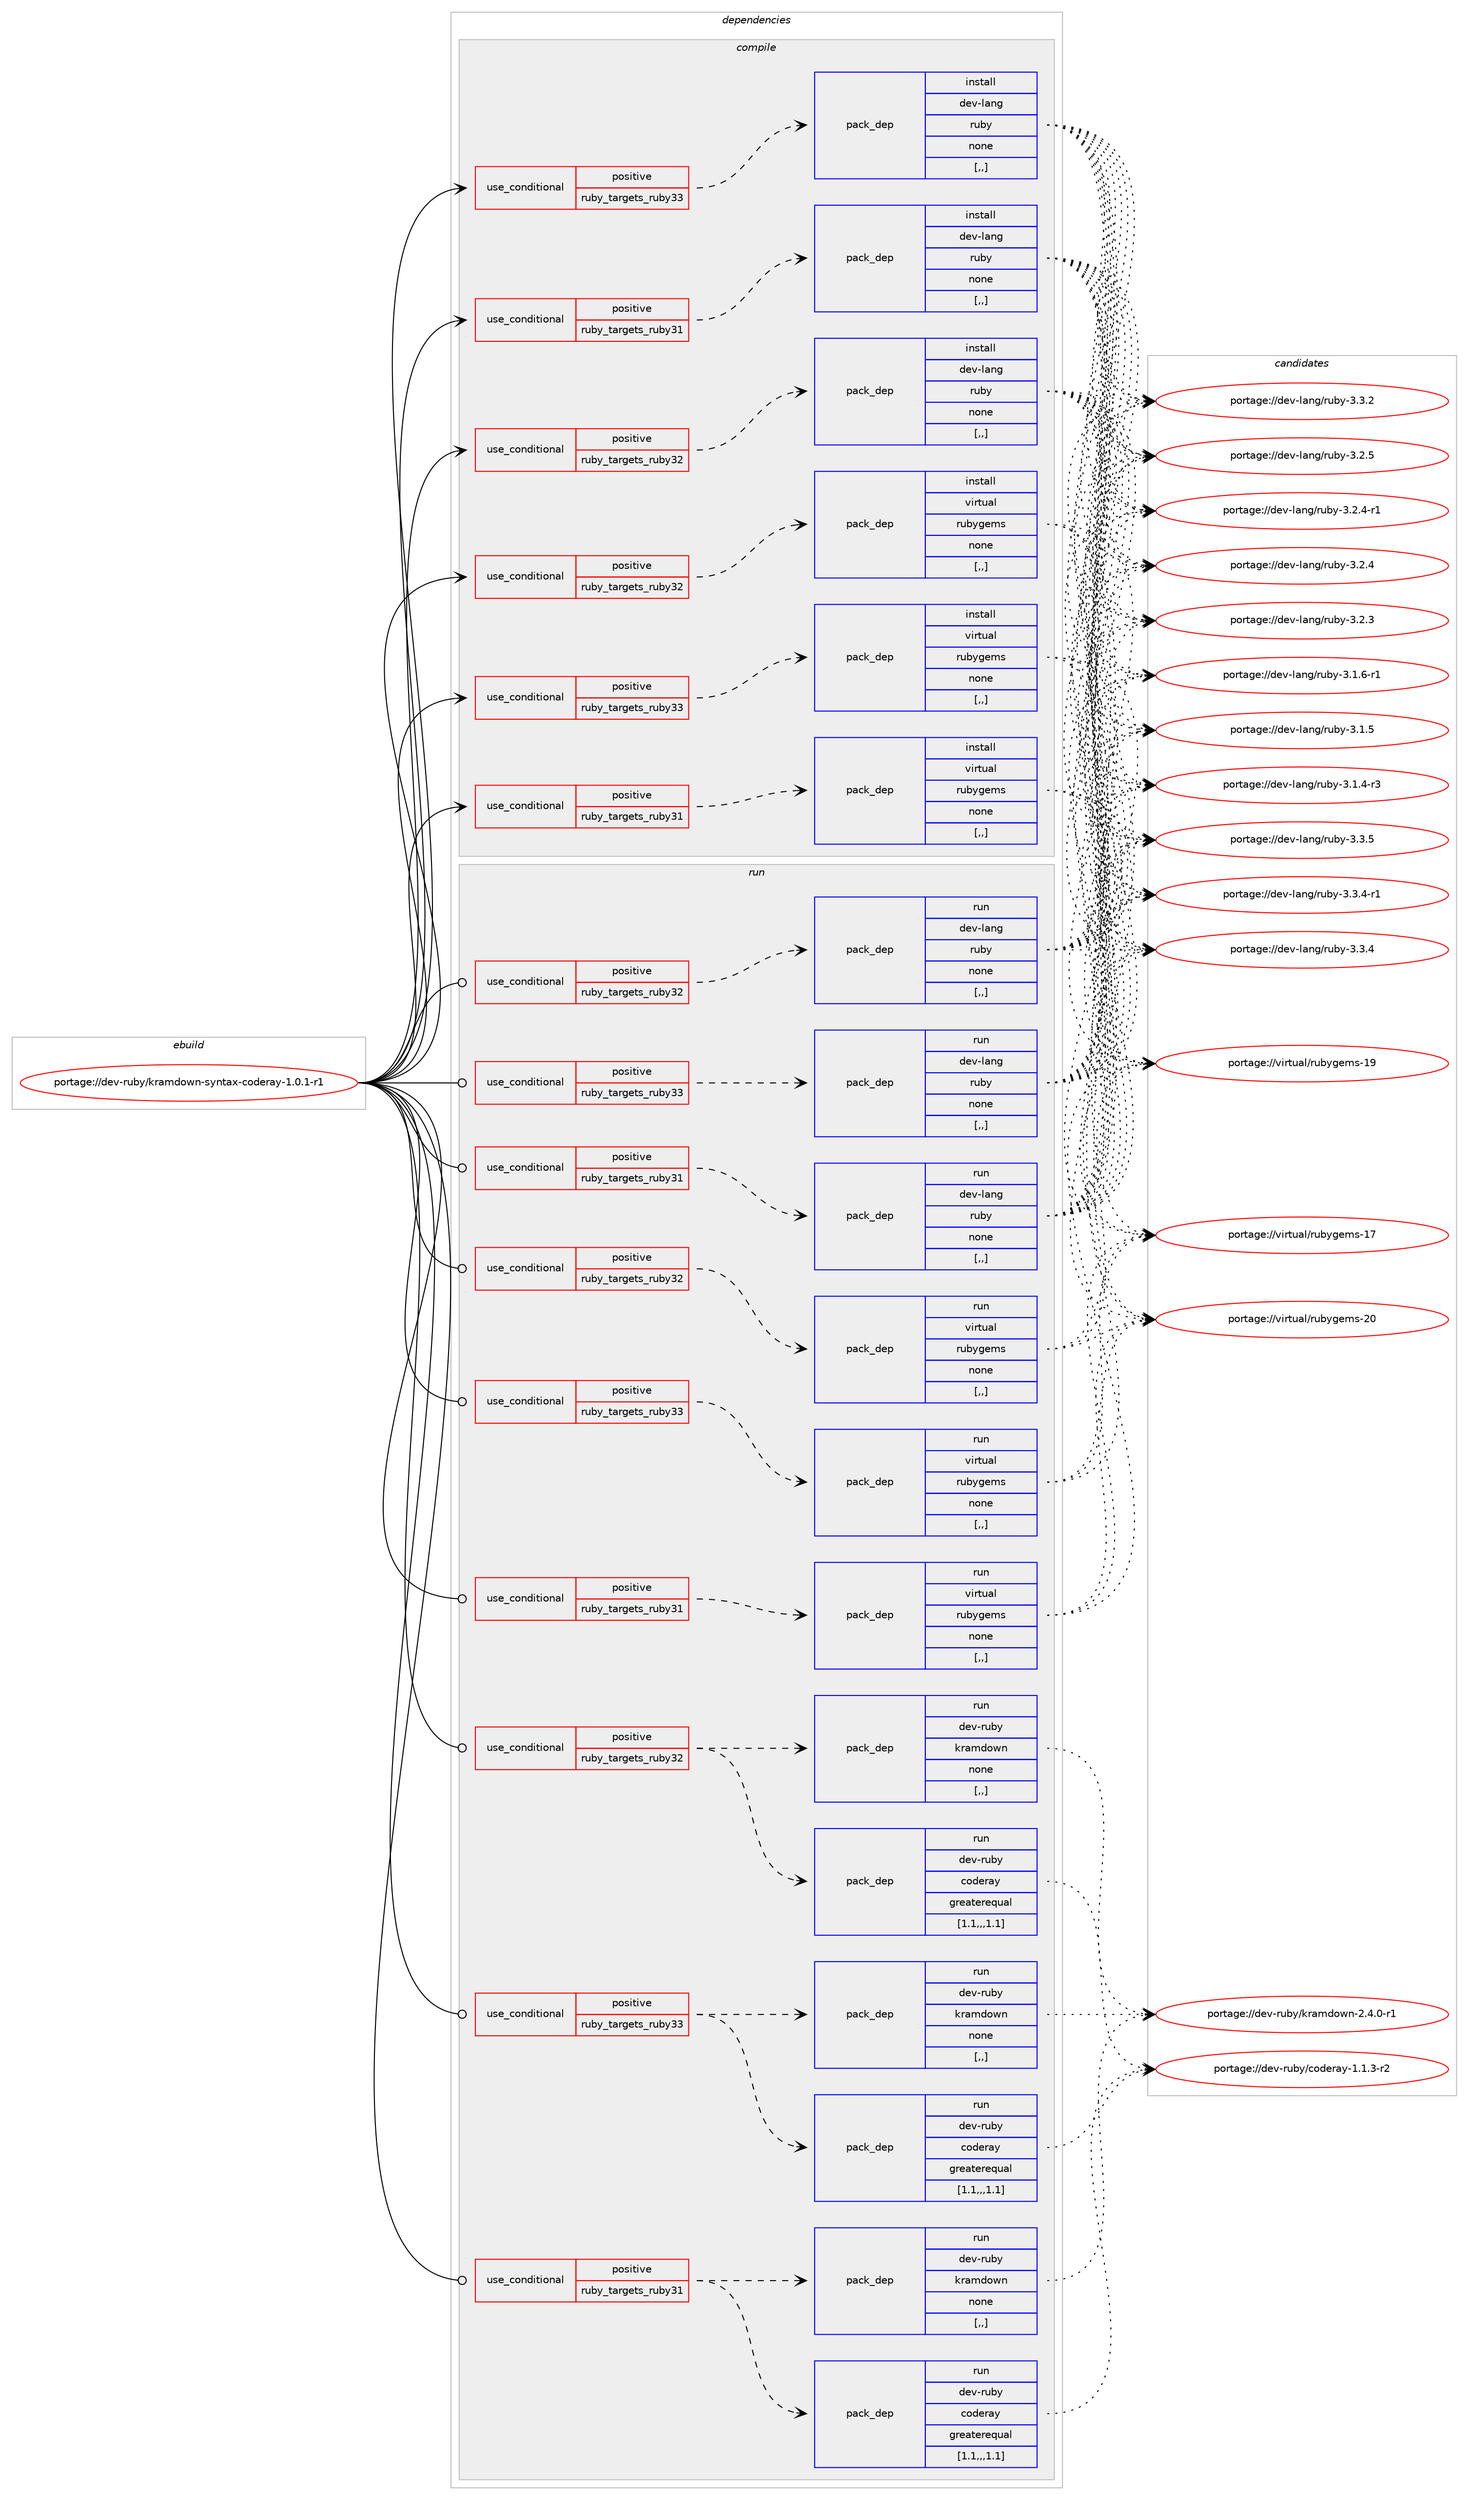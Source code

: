 digraph prolog {

# *************
# Graph options
# *************

newrank=true;
concentrate=true;
compound=true;
graph [rankdir=LR,fontname=Helvetica,fontsize=10,ranksep=1.5];#, ranksep=2.5, nodesep=0.2];
edge  [arrowhead=vee];
node  [fontname=Helvetica,fontsize=10];

# **********
# The ebuild
# **********

subgraph cluster_leftcol {
color=gray;
label=<<i>ebuild</i>>;
id [label="portage://dev-ruby/kramdown-syntax-coderay-1.0.1-r1", color=red, width=4, href="../dev-ruby/kramdown-syntax-coderay-1.0.1-r1.svg"];
}

# ****************
# The dependencies
# ****************

subgraph cluster_midcol {
color=gray;
label=<<i>dependencies</i>>;
subgraph cluster_compile {
fillcolor="#eeeeee";
style=filled;
label=<<i>compile</i>>;
subgraph cond180707 {
dependency684092 [label=<<TABLE BORDER="0" CELLBORDER="1" CELLSPACING="0" CELLPADDING="4"><TR><TD ROWSPAN="3" CELLPADDING="10">use_conditional</TD></TR><TR><TD>positive</TD></TR><TR><TD>ruby_targets_ruby31</TD></TR></TABLE>>, shape=none, color=red];
subgraph pack498456 {
dependency684093 [label=<<TABLE BORDER="0" CELLBORDER="1" CELLSPACING="0" CELLPADDING="4" WIDTH="220"><TR><TD ROWSPAN="6" CELLPADDING="30">pack_dep</TD></TR><TR><TD WIDTH="110">install</TD></TR><TR><TD>dev-lang</TD></TR><TR><TD>ruby</TD></TR><TR><TD>none</TD></TR><TR><TD>[,,]</TD></TR></TABLE>>, shape=none, color=blue];
}
dependency684092:e -> dependency684093:w [weight=20,style="dashed",arrowhead="vee"];
}
id:e -> dependency684092:w [weight=20,style="solid",arrowhead="vee"];
subgraph cond180708 {
dependency684094 [label=<<TABLE BORDER="0" CELLBORDER="1" CELLSPACING="0" CELLPADDING="4"><TR><TD ROWSPAN="3" CELLPADDING="10">use_conditional</TD></TR><TR><TD>positive</TD></TR><TR><TD>ruby_targets_ruby31</TD></TR></TABLE>>, shape=none, color=red];
subgraph pack498457 {
dependency684095 [label=<<TABLE BORDER="0" CELLBORDER="1" CELLSPACING="0" CELLPADDING="4" WIDTH="220"><TR><TD ROWSPAN="6" CELLPADDING="30">pack_dep</TD></TR><TR><TD WIDTH="110">install</TD></TR><TR><TD>virtual</TD></TR><TR><TD>rubygems</TD></TR><TR><TD>none</TD></TR><TR><TD>[,,]</TD></TR></TABLE>>, shape=none, color=blue];
}
dependency684094:e -> dependency684095:w [weight=20,style="dashed",arrowhead="vee"];
}
id:e -> dependency684094:w [weight=20,style="solid",arrowhead="vee"];
subgraph cond180709 {
dependency684096 [label=<<TABLE BORDER="0" CELLBORDER="1" CELLSPACING="0" CELLPADDING="4"><TR><TD ROWSPAN="3" CELLPADDING="10">use_conditional</TD></TR><TR><TD>positive</TD></TR><TR><TD>ruby_targets_ruby32</TD></TR></TABLE>>, shape=none, color=red];
subgraph pack498458 {
dependency684097 [label=<<TABLE BORDER="0" CELLBORDER="1" CELLSPACING="0" CELLPADDING="4" WIDTH="220"><TR><TD ROWSPAN="6" CELLPADDING="30">pack_dep</TD></TR><TR><TD WIDTH="110">install</TD></TR><TR><TD>dev-lang</TD></TR><TR><TD>ruby</TD></TR><TR><TD>none</TD></TR><TR><TD>[,,]</TD></TR></TABLE>>, shape=none, color=blue];
}
dependency684096:e -> dependency684097:w [weight=20,style="dashed",arrowhead="vee"];
}
id:e -> dependency684096:w [weight=20,style="solid",arrowhead="vee"];
subgraph cond180710 {
dependency684098 [label=<<TABLE BORDER="0" CELLBORDER="1" CELLSPACING="0" CELLPADDING="4"><TR><TD ROWSPAN="3" CELLPADDING="10">use_conditional</TD></TR><TR><TD>positive</TD></TR><TR><TD>ruby_targets_ruby32</TD></TR></TABLE>>, shape=none, color=red];
subgraph pack498459 {
dependency684099 [label=<<TABLE BORDER="0" CELLBORDER="1" CELLSPACING="0" CELLPADDING="4" WIDTH="220"><TR><TD ROWSPAN="6" CELLPADDING="30">pack_dep</TD></TR><TR><TD WIDTH="110">install</TD></TR><TR><TD>virtual</TD></TR><TR><TD>rubygems</TD></TR><TR><TD>none</TD></TR><TR><TD>[,,]</TD></TR></TABLE>>, shape=none, color=blue];
}
dependency684098:e -> dependency684099:w [weight=20,style="dashed",arrowhead="vee"];
}
id:e -> dependency684098:w [weight=20,style="solid",arrowhead="vee"];
subgraph cond180711 {
dependency684100 [label=<<TABLE BORDER="0" CELLBORDER="1" CELLSPACING="0" CELLPADDING="4"><TR><TD ROWSPAN="3" CELLPADDING="10">use_conditional</TD></TR><TR><TD>positive</TD></TR><TR><TD>ruby_targets_ruby33</TD></TR></TABLE>>, shape=none, color=red];
subgraph pack498460 {
dependency684101 [label=<<TABLE BORDER="0" CELLBORDER="1" CELLSPACING="0" CELLPADDING="4" WIDTH="220"><TR><TD ROWSPAN="6" CELLPADDING="30">pack_dep</TD></TR><TR><TD WIDTH="110">install</TD></TR><TR><TD>dev-lang</TD></TR><TR><TD>ruby</TD></TR><TR><TD>none</TD></TR><TR><TD>[,,]</TD></TR></TABLE>>, shape=none, color=blue];
}
dependency684100:e -> dependency684101:w [weight=20,style="dashed",arrowhead="vee"];
}
id:e -> dependency684100:w [weight=20,style="solid",arrowhead="vee"];
subgraph cond180712 {
dependency684102 [label=<<TABLE BORDER="0" CELLBORDER="1" CELLSPACING="0" CELLPADDING="4"><TR><TD ROWSPAN="3" CELLPADDING="10">use_conditional</TD></TR><TR><TD>positive</TD></TR><TR><TD>ruby_targets_ruby33</TD></TR></TABLE>>, shape=none, color=red];
subgraph pack498461 {
dependency684103 [label=<<TABLE BORDER="0" CELLBORDER="1" CELLSPACING="0" CELLPADDING="4" WIDTH="220"><TR><TD ROWSPAN="6" CELLPADDING="30">pack_dep</TD></TR><TR><TD WIDTH="110">install</TD></TR><TR><TD>virtual</TD></TR><TR><TD>rubygems</TD></TR><TR><TD>none</TD></TR><TR><TD>[,,]</TD></TR></TABLE>>, shape=none, color=blue];
}
dependency684102:e -> dependency684103:w [weight=20,style="dashed",arrowhead="vee"];
}
id:e -> dependency684102:w [weight=20,style="solid",arrowhead="vee"];
}
subgraph cluster_compileandrun {
fillcolor="#eeeeee";
style=filled;
label=<<i>compile and run</i>>;
}
subgraph cluster_run {
fillcolor="#eeeeee";
style=filled;
label=<<i>run</i>>;
subgraph cond180713 {
dependency684104 [label=<<TABLE BORDER="0" CELLBORDER="1" CELLSPACING="0" CELLPADDING="4"><TR><TD ROWSPAN="3" CELLPADDING="10">use_conditional</TD></TR><TR><TD>positive</TD></TR><TR><TD>ruby_targets_ruby31</TD></TR></TABLE>>, shape=none, color=red];
subgraph pack498462 {
dependency684105 [label=<<TABLE BORDER="0" CELLBORDER="1" CELLSPACING="0" CELLPADDING="4" WIDTH="220"><TR><TD ROWSPAN="6" CELLPADDING="30">pack_dep</TD></TR><TR><TD WIDTH="110">run</TD></TR><TR><TD>dev-lang</TD></TR><TR><TD>ruby</TD></TR><TR><TD>none</TD></TR><TR><TD>[,,]</TD></TR></TABLE>>, shape=none, color=blue];
}
dependency684104:e -> dependency684105:w [weight=20,style="dashed",arrowhead="vee"];
}
id:e -> dependency684104:w [weight=20,style="solid",arrowhead="odot"];
subgraph cond180714 {
dependency684106 [label=<<TABLE BORDER="0" CELLBORDER="1" CELLSPACING="0" CELLPADDING="4"><TR><TD ROWSPAN="3" CELLPADDING="10">use_conditional</TD></TR><TR><TD>positive</TD></TR><TR><TD>ruby_targets_ruby31</TD></TR></TABLE>>, shape=none, color=red];
subgraph pack498463 {
dependency684107 [label=<<TABLE BORDER="0" CELLBORDER="1" CELLSPACING="0" CELLPADDING="4" WIDTH="220"><TR><TD ROWSPAN="6" CELLPADDING="30">pack_dep</TD></TR><TR><TD WIDTH="110">run</TD></TR><TR><TD>dev-ruby</TD></TR><TR><TD>coderay</TD></TR><TR><TD>greaterequal</TD></TR><TR><TD>[1.1,,,1.1]</TD></TR></TABLE>>, shape=none, color=blue];
}
dependency684106:e -> dependency684107:w [weight=20,style="dashed",arrowhead="vee"];
subgraph pack498464 {
dependency684108 [label=<<TABLE BORDER="0" CELLBORDER="1" CELLSPACING="0" CELLPADDING="4" WIDTH="220"><TR><TD ROWSPAN="6" CELLPADDING="30">pack_dep</TD></TR><TR><TD WIDTH="110">run</TD></TR><TR><TD>dev-ruby</TD></TR><TR><TD>kramdown</TD></TR><TR><TD>none</TD></TR><TR><TD>[,,]</TD></TR></TABLE>>, shape=none, color=blue];
}
dependency684106:e -> dependency684108:w [weight=20,style="dashed",arrowhead="vee"];
}
id:e -> dependency684106:w [weight=20,style="solid",arrowhead="odot"];
subgraph cond180715 {
dependency684109 [label=<<TABLE BORDER="0" CELLBORDER="1" CELLSPACING="0" CELLPADDING="4"><TR><TD ROWSPAN="3" CELLPADDING="10">use_conditional</TD></TR><TR><TD>positive</TD></TR><TR><TD>ruby_targets_ruby31</TD></TR></TABLE>>, shape=none, color=red];
subgraph pack498465 {
dependency684110 [label=<<TABLE BORDER="0" CELLBORDER="1" CELLSPACING="0" CELLPADDING="4" WIDTH="220"><TR><TD ROWSPAN="6" CELLPADDING="30">pack_dep</TD></TR><TR><TD WIDTH="110">run</TD></TR><TR><TD>virtual</TD></TR><TR><TD>rubygems</TD></TR><TR><TD>none</TD></TR><TR><TD>[,,]</TD></TR></TABLE>>, shape=none, color=blue];
}
dependency684109:e -> dependency684110:w [weight=20,style="dashed",arrowhead="vee"];
}
id:e -> dependency684109:w [weight=20,style="solid",arrowhead="odot"];
subgraph cond180716 {
dependency684111 [label=<<TABLE BORDER="0" CELLBORDER="1" CELLSPACING="0" CELLPADDING="4"><TR><TD ROWSPAN="3" CELLPADDING="10">use_conditional</TD></TR><TR><TD>positive</TD></TR><TR><TD>ruby_targets_ruby32</TD></TR></TABLE>>, shape=none, color=red];
subgraph pack498466 {
dependency684112 [label=<<TABLE BORDER="0" CELLBORDER="1" CELLSPACING="0" CELLPADDING="4" WIDTH="220"><TR><TD ROWSPAN="6" CELLPADDING="30">pack_dep</TD></TR><TR><TD WIDTH="110">run</TD></TR><TR><TD>dev-lang</TD></TR><TR><TD>ruby</TD></TR><TR><TD>none</TD></TR><TR><TD>[,,]</TD></TR></TABLE>>, shape=none, color=blue];
}
dependency684111:e -> dependency684112:w [weight=20,style="dashed",arrowhead="vee"];
}
id:e -> dependency684111:w [weight=20,style="solid",arrowhead="odot"];
subgraph cond180717 {
dependency684113 [label=<<TABLE BORDER="0" CELLBORDER="1" CELLSPACING="0" CELLPADDING="4"><TR><TD ROWSPAN="3" CELLPADDING="10">use_conditional</TD></TR><TR><TD>positive</TD></TR><TR><TD>ruby_targets_ruby32</TD></TR></TABLE>>, shape=none, color=red];
subgraph pack498467 {
dependency684114 [label=<<TABLE BORDER="0" CELLBORDER="1" CELLSPACING="0" CELLPADDING="4" WIDTH="220"><TR><TD ROWSPAN="6" CELLPADDING="30">pack_dep</TD></TR><TR><TD WIDTH="110">run</TD></TR><TR><TD>dev-ruby</TD></TR><TR><TD>coderay</TD></TR><TR><TD>greaterequal</TD></TR><TR><TD>[1.1,,,1.1]</TD></TR></TABLE>>, shape=none, color=blue];
}
dependency684113:e -> dependency684114:w [weight=20,style="dashed",arrowhead="vee"];
subgraph pack498468 {
dependency684115 [label=<<TABLE BORDER="0" CELLBORDER="1" CELLSPACING="0" CELLPADDING="4" WIDTH="220"><TR><TD ROWSPAN="6" CELLPADDING="30">pack_dep</TD></TR><TR><TD WIDTH="110">run</TD></TR><TR><TD>dev-ruby</TD></TR><TR><TD>kramdown</TD></TR><TR><TD>none</TD></TR><TR><TD>[,,]</TD></TR></TABLE>>, shape=none, color=blue];
}
dependency684113:e -> dependency684115:w [weight=20,style="dashed",arrowhead="vee"];
}
id:e -> dependency684113:w [weight=20,style="solid",arrowhead="odot"];
subgraph cond180718 {
dependency684116 [label=<<TABLE BORDER="0" CELLBORDER="1" CELLSPACING="0" CELLPADDING="4"><TR><TD ROWSPAN="3" CELLPADDING="10">use_conditional</TD></TR><TR><TD>positive</TD></TR><TR><TD>ruby_targets_ruby32</TD></TR></TABLE>>, shape=none, color=red];
subgraph pack498469 {
dependency684117 [label=<<TABLE BORDER="0" CELLBORDER="1" CELLSPACING="0" CELLPADDING="4" WIDTH="220"><TR><TD ROWSPAN="6" CELLPADDING="30">pack_dep</TD></TR><TR><TD WIDTH="110">run</TD></TR><TR><TD>virtual</TD></TR><TR><TD>rubygems</TD></TR><TR><TD>none</TD></TR><TR><TD>[,,]</TD></TR></TABLE>>, shape=none, color=blue];
}
dependency684116:e -> dependency684117:w [weight=20,style="dashed",arrowhead="vee"];
}
id:e -> dependency684116:w [weight=20,style="solid",arrowhead="odot"];
subgraph cond180719 {
dependency684118 [label=<<TABLE BORDER="0" CELLBORDER="1" CELLSPACING="0" CELLPADDING="4"><TR><TD ROWSPAN="3" CELLPADDING="10">use_conditional</TD></TR><TR><TD>positive</TD></TR><TR><TD>ruby_targets_ruby33</TD></TR></TABLE>>, shape=none, color=red];
subgraph pack498470 {
dependency684119 [label=<<TABLE BORDER="0" CELLBORDER="1" CELLSPACING="0" CELLPADDING="4" WIDTH="220"><TR><TD ROWSPAN="6" CELLPADDING="30">pack_dep</TD></TR><TR><TD WIDTH="110">run</TD></TR><TR><TD>dev-lang</TD></TR><TR><TD>ruby</TD></TR><TR><TD>none</TD></TR><TR><TD>[,,]</TD></TR></TABLE>>, shape=none, color=blue];
}
dependency684118:e -> dependency684119:w [weight=20,style="dashed",arrowhead="vee"];
}
id:e -> dependency684118:w [weight=20,style="solid",arrowhead="odot"];
subgraph cond180720 {
dependency684120 [label=<<TABLE BORDER="0" CELLBORDER="1" CELLSPACING="0" CELLPADDING="4"><TR><TD ROWSPAN="3" CELLPADDING="10">use_conditional</TD></TR><TR><TD>positive</TD></TR><TR><TD>ruby_targets_ruby33</TD></TR></TABLE>>, shape=none, color=red];
subgraph pack498471 {
dependency684121 [label=<<TABLE BORDER="0" CELLBORDER="1" CELLSPACING="0" CELLPADDING="4" WIDTH="220"><TR><TD ROWSPAN="6" CELLPADDING="30">pack_dep</TD></TR><TR><TD WIDTH="110">run</TD></TR><TR><TD>dev-ruby</TD></TR><TR><TD>coderay</TD></TR><TR><TD>greaterequal</TD></TR><TR><TD>[1.1,,,1.1]</TD></TR></TABLE>>, shape=none, color=blue];
}
dependency684120:e -> dependency684121:w [weight=20,style="dashed",arrowhead="vee"];
subgraph pack498472 {
dependency684122 [label=<<TABLE BORDER="0" CELLBORDER="1" CELLSPACING="0" CELLPADDING="4" WIDTH="220"><TR><TD ROWSPAN="6" CELLPADDING="30">pack_dep</TD></TR><TR><TD WIDTH="110">run</TD></TR><TR><TD>dev-ruby</TD></TR><TR><TD>kramdown</TD></TR><TR><TD>none</TD></TR><TR><TD>[,,]</TD></TR></TABLE>>, shape=none, color=blue];
}
dependency684120:e -> dependency684122:w [weight=20,style="dashed",arrowhead="vee"];
}
id:e -> dependency684120:w [weight=20,style="solid",arrowhead="odot"];
subgraph cond180721 {
dependency684123 [label=<<TABLE BORDER="0" CELLBORDER="1" CELLSPACING="0" CELLPADDING="4"><TR><TD ROWSPAN="3" CELLPADDING="10">use_conditional</TD></TR><TR><TD>positive</TD></TR><TR><TD>ruby_targets_ruby33</TD></TR></TABLE>>, shape=none, color=red];
subgraph pack498473 {
dependency684124 [label=<<TABLE BORDER="0" CELLBORDER="1" CELLSPACING="0" CELLPADDING="4" WIDTH="220"><TR><TD ROWSPAN="6" CELLPADDING="30">pack_dep</TD></TR><TR><TD WIDTH="110">run</TD></TR><TR><TD>virtual</TD></TR><TR><TD>rubygems</TD></TR><TR><TD>none</TD></TR><TR><TD>[,,]</TD></TR></TABLE>>, shape=none, color=blue];
}
dependency684123:e -> dependency684124:w [weight=20,style="dashed",arrowhead="vee"];
}
id:e -> dependency684123:w [weight=20,style="solid",arrowhead="odot"];
}
}

# **************
# The candidates
# **************

subgraph cluster_choices {
rank=same;
color=gray;
label=<<i>candidates</i>>;

subgraph choice498456 {
color=black;
nodesep=1;
choice10010111845108971101034711411798121455146514653 [label="portage://dev-lang/ruby-3.3.5", color=red, width=4,href="../dev-lang/ruby-3.3.5.svg"];
choice100101118451089711010347114117981214551465146524511449 [label="portage://dev-lang/ruby-3.3.4-r1", color=red, width=4,href="../dev-lang/ruby-3.3.4-r1.svg"];
choice10010111845108971101034711411798121455146514652 [label="portage://dev-lang/ruby-3.3.4", color=red, width=4,href="../dev-lang/ruby-3.3.4.svg"];
choice10010111845108971101034711411798121455146514650 [label="portage://dev-lang/ruby-3.3.2", color=red, width=4,href="../dev-lang/ruby-3.3.2.svg"];
choice10010111845108971101034711411798121455146504653 [label="portage://dev-lang/ruby-3.2.5", color=red, width=4,href="../dev-lang/ruby-3.2.5.svg"];
choice100101118451089711010347114117981214551465046524511449 [label="portage://dev-lang/ruby-3.2.4-r1", color=red, width=4,href="../dev-lang/ruby-3.2.4-r1.svg"];
choice10010111845108971101034711411798121455146504652 [label="portage://dev-lang/ruby-3.2.4", color=red, width=4,href="../dev-lang/ruby-3.2.4.svg"];
choice10010111845108971101034711411798121455146504651 [label="portage://dev-lang/ruby-3.2.3", color=red, width=4,href="../dev-lang/ruby-3.2.3.svg"];
choice100101118451089711010347114117981214551464946544511449 [label="portage://dev-lang/ruby-3.1.6-r1", color=red, width=4,href="../dev-lang/ruby-3.1.6-r1.svg"];
choice10010111845108971101034711411798121455146494653 [label="portage://dev-lang/ruby-3.1.5", color=red, width=4,href="../dev-lang/ruby-3.1.5.svg"];
choice100101118451089711010347114117981214551464946524511451 [label="portage://dev-lang/ruby-3.1.4-r3", color=red, width=4,href="../dev-lang/ruby-3.1.4-r3.svg"];
dependency684093:e -> choice10010111845108971101034711411798121455146514653:w [style=dotted,weight="100"];
dependency684093:e -> choice100101118451089711010347114117981214551465146524511449:w [style=dotted,weight="100"];
dependency684093:e -> choice10010111845108971101034711411798121455146514652:w [style=dotted,weight="100"];
dependency684093:e -> choice10010111845108971101034711411798121455146514650:w [style=dotted,weight="100"];
dependency684093:e -> choice10010111845108971101034711411798121455146504653:w [style=dotted,weight="100"];
dependency684093:e -> choice100101118451089711010347114117981214551465046524511449:w [style=dotted,weight="100"];
dependency684093:e -> choice10010111845108971101034711411798121455146504652:w [style=dotted,weight="100"];
dependency684093:e -> choice10010111845108971101034711411798121455146504651:w [style=dotted,weight="100"];
dependency684093:e -> choice100101118451089711010347114117981214551464946544511449:w [style=dotted,weight="100"];
dependency684093:e -> choice10010111845108971101034711411798121455146494653:w [style=dotted,weight="100"];
dependency684093:e -> choice100101118451089711010347114117981214551464946524511451:w [style=dotted,weight="100"];
}
subgraph choice498457 {
color=black;
nodesep=1;
choice118105114116117971084711411798121103101109115455048 [label="portage://virtual/rubygems-20", color=red, width=4,href="../virtual/rubygems-20.svg"];
choice118105114116117971084711411798121103101109115454957 [label="portage://virtual/rubygems-19", color=red, width=4,href="../virtual/rubygems-19.svg"];
choice118105114116117971084711411798121103101109115454955 [label="portage://virtual/rubygems-17", color=red, width=4,href="../virtual/rubygems-17.svg"];
dependency684095:e -> choice118105114116117971084711411798121103101109115455048:w [style=dotted,weight="100"];
dependency684095:e -> choice118105114116117971084711411798121103101109115454957:w [style=dotted,weight="100"];
dependency684095:e -> choice118105114116117971084711411798121103101109115454955:w [style=dotted,weight="100"];
}
subgraph choice498458 {
color=black;
nodesep=1;
choice10010111845108971101034711411798121455146514653 [label="portage://dev-lang/ruby-3.3.5", color=red, width=4,href="../dev-lang/ruby-3.3.5.svg"];
choice100101118451089711010347114117981214551465146524511449 [label="portage://dev-lang/ruby-3.3.4-r1", color=red, width=4,href="../dev-lang/ruby-3.3.4-r1.svg"];
choice10010111845108971101034711411798121455146514652 [label="portage://dev-lang/ruby-3.3.4", color=red, width=4,href="../dev-lang/ruby-3.3.4.svg"];
choice10010111845108971101034711411798121455146514650 [label="portage://dev-lang/ruby-3.3.2", color=red, width=4,href="../dev-lang/ruby-3.3.2.svg"];
choice10010111845108971101034711411798121455146504653 [label="portage://dev-lang/ruby-3.2.5", color=red, width=4,href="../dev-lang/ruby-3.2.5.svg"];
choice100101118451089711010347114117981214551465046524511449 [label="portage://dev-lang/ruby-3.2.4-r1", color=red, width=4,href="../dev-lang/ruby-3.2.4-r1.svg"];
choice10010111845108971101034711411798121455146504652 [label="portage://dev-lang/ruby-3.2.4", color=red, width=4,href="../dev-lang/ruby-3.2.4.svg"];
choice10010111845108971101034711411798121455146504651 [label="portage://dev-lang/ruby-3.2.3", color=red, width=4,href="../dev-lang/ruby-3.2.3.svg"];
choice100101118451089711010347114117981214551464946544511449 [label="portage://dev-lang/ruby-3.1.6-r1", color=red, width=4,href="../dev-lang/ruby-3.1.6-r1.svg"];
choice10010111845108971101034711411798121455146494653 [label="portage://dev-lang/ruby-3.1.5", color=red, width=4,href="../dev-lang/ruby-3.1.5.svg"];
choice100101118451089711010347114117981214551464946524511451 [label="portage://dev-lang/ruby-3.1.4-r3", color=red, width=4,href="../dev-lang/ruby-3.1.4-r3.svg"];
dependency684097:e -> choice10010111845108971101034711411798121455146514653:w [style=dotted,weight="100"];
dependency684097:e -> choice100101118451089711010347114117981214551465146524511449:w [style=dotted,weight="100"];
dependency684097:e -> choice10010111845108971101034711411798121455146514652:w [style=dotted,weight="100"];
dependency684097:e -> choice10010111845108971101034711411798121455146514650:w [style=dotted,weight="100"];
dependency684097:e -> choice10010111845108971101034711411798121455146504653:w [style=dotted,weight="100"];
dependency684097:e -> choice100101118451089711010347114117981214551465046524511449:w [style=dotted,weight="100"];
dependency684097:e -> choice10010111845108971101034711411798121455146504652:w [style=dotted,weight="100"];
dependency684097:e -> choice10010111845108971101034711411798121455146504651:w [style=dotted,weight="100"];
dependency684097:e -> choice100101118451089711010347114117981214551464946544511449:w [style=dotted,weight="100"];
dependency684097:e -> choice10010111845108971101034711411798121455146494653:w [style=dotted,weight="100"];
dependency684097:e -> choice100101118451089711010347114117981214551464946524511451:w [style=dotted,weight="100"];
}
subgraph choice498459 {
color=black;
nodesep=1;
choice118105114116117971084711411798121103101109115455048 [label="portage://virtual/rubygems-20", color=red, width=4,href="../virtual/rubygems-20.svg"];
choice118105114116117971084711411798121103101109115454957 [label="portage://virtual/rubygems-19", color=red, width=4,href="../virtual/rubygems-19.svg"];
choice118105114116117971084711411798121103101109115454955 [label="portage://virtual/rubygems-17", color=red, width=4,href="../virtual/rubygems-17.svg"];
dependency684099:e -> choice118105114116117971084711411798121103101109115455048:w [style=dotted,weight="100"];
dependency684099:e -> choice118105114116117971084711411798121103101109115454957:w [style=dotted,weight="100"];
dependency684099:e -> choice118105114116117971084711411798121103101109115454955:w [style=dotted,weight="100"];
}
subgraph choice498460 {
color=black;
nodesep=1;
choice10010111845108971101034711411798121455146514653 [label="portage://dev-lang/ruby-3.3.5", color=red, width=4,href="../dev-lang/ruby-3.3.5.svg"];
choice100101118451089711010347114117981214551465146524511449 [label="portage://dev-lang/ruby-3.3.4-r1", color=red, width=4,href="../dev-lang/ruby-3.3.4-r1.svg"];
choice10010111845108971101034711411798121455146514652 [label="portage://dev-lang/ruby-3.3.4", color=red, width=4,href="../dev-lang/ruby-3.3.4.svg"];
choice10010111845108971101034711411798121455146514650 [label="portage://dev-lang/ruby-3.3.2", color=red, width=4,href="../dev-lang/ruby-3.3.2.svg"];
choice10010111845108971101034711411798121455146504653 [label="portage://dev-lang/ruby-3.2.5", color=red, width=4,href="../dev-lang/ruby-3.2.5.svg"];
choice100101118451089711010347114117981214551465046524511449 [label="portage://dev-lang/ruby-3.2.4-r1", color=red, width=4,href="../dev-lang/ruby-3.2.4-r1.svg"];
choice10010111845108971101034711411798121455146504652 [label="portage://dev-lang/ruby-3.2.4", color=red, width=4,href="../dev-lang/ruby-3.2.4.svg"];
choice10010111845108971101034711411798121455146504651 [label="portage://dev-lang/ruby-3.2.3", color=red, width=4,href="../dev-lang/ruby-3.2.3.svg"];
choice100101118451089711010347114117981214551464946544511449 [label="portage://dev-lang/ruby-3.1.6-r1", color=red, width=4,href="../dev-lang/ruby-3.1.6-r1.svg"];
choice10010111845108971101034711411798121455146494653 [label="portage://dev-lang/ruby-3.1.5", color=red, width=4,href="../dev-lang/ruby-3.1.5.svg"];
choice100101118451089711010347114117981214551464946524511451 [label="portage://dev-lang/ruby-3.1.4-r3", color=red, width=4,href="../dev-lang/ruby-3.1.4-r3.svg"];
dependency684101:e -> choice10010111845108971101034711411798121455146514653:w [style=dotted,weight="100"];
dependency684101:e -> choice100101118451089711010347114117981214551465146524511449:w [style=dotted,weight="100"];
dependency684101:e -> choice10010111845108971101034711411798121455146514652:w [style=dotted,weight="100"];
dependency684101:e -> choice10010111845108971101034711411798121455146514650:w [style=dotted,weight="100"];
dependency684101:e -> choice10010111845108971101034711411798121455146504653:w [style=dotted,weight="100"];
dependency684101:e -> choice100101118451089711010347114117981214551465046524511449:w [style=dotted,weight="100"];
dependency684101:e -> choice10010111845108971101034711411798121455146504652:w [style=dotted,weight="100"];
dependency684101:e -> choice10010111845108971101034711411798121455146504651:w [style=dotted,weight="100"];
dependency684101:e -> choice100101118451089711010347114117981214551464946544511449:w [style=dotted,weight="100"];
dependency684101:e -> choice10010111845108971101034711411798121455146494653:w [style=dotted,weight="100"];
dependency684101:e -> choice100101118451089711010347114117981214551464946524511451:w [style=dotted,weight="100"];
}
subgraph choice498461 {
color=black;
nodesep=1;
choice118105114116117971084711411798121103101109115455048 [label="portage://virtual/rubygems-20", color=red, width=4,href="../virtual/rubygems-20.svg"];
choice118105114116117971084711411798121103101109115454957 [label="portage://virtual/rubygems-19", color=red, width=4,href="../virtual/rubygems-19.svg"];
choice118105114116117971084711411798121103101109115454955 [label="portage://virtual/rubygems-17", color=red, width=4,href="../virtual/rubygems-17.svg"];
dependency684103:e -> choice118105114116117971084711411798121103101109115455048:w [style=dotted,weight="100"];
dependency684103:e -> choice118105114116117971084711411798121103101109115454957:w [style=dotted,weight="100"];
dependency684103:e -> choice118105114116117971084711411798121103101109115454955:w [style=dotted,weight="100"];
}
subgraph choice498462 {
color=black;
nodesep=1;
choice10010111845108971101034711411798121455146514653 [label="portage://dev-lang/ruby-3.3.5", color=red, width=4,href="../dev-lang/ruby-3.3.5.svg"];
choice100101118451089711010347114117981214551465146524511449 [label="portage://dev-lang/ruby-3.3.4-r1", color=red, width=4,href="../dev-lang/ruby-3.3.4-r1.svg"];
choice10010111845108971101034711411798121455146514652 [label="portage://dev-lang/ruby-3.3.4", color=red, width=4,href="../dev-lang/ruby-3.3.4.svg"];
choice10010111845108971101034711411798121455146514650 [label="portage://dev-lang/ruby-3.3.2", color=red, width=4,href="../dev-lang/ruby-3.3.2.svg"];
choice10010111845108971101034711411798121455146504653 [label="portage://dev-lang/ruby-3.2.5", color=red, width=4,href="../dev-lang/ruby-3.2.5.svg"];
choice100101118451089711010347114117981214551465046524511449 [label="portage://dev-lang/ruby-3.2.4-r1", color=red, width=4,href="../dev-lang/ruby-3.2.4-r1.svg"];
choice10010111845108971101034711411798121455146504652 [label="portage://dev-lang/ruby-3.2.4", color=red, width=4,href="../dev-lang/ruby-3.2.4.svg"];
choice10010111845108971101034711411798121455146504651 [label="portage://dev-lang/ruby-3.2.3", color=red, width=4,href="../dev-lang/ruby-3.2.3.svg"];
choice100101118451089711010347114117981214551464946544511449 [label="portage://dev-lang/ruby-3.1.6-r1", color=red, width=4,href="../dev-lang/ruby-3.1.6-r1.svg"];
choice10010111845108971101034711411798121455146494653 [label="portage://dev-lang/ruby-3.1.5", color=red, width=4,href="../dev-lang/ruby-3.1.5.svg"];
choice100101118451089711010347114117981214551464946524511451 [label="portage://dev-lang/ruby-3.1.4-r3", color=red, width=4,href="../dev-lang/ruby-3.1.4-r3.svg"];
dependency684105:e -> choice10010111845108971101034711411798121455146514653:w [style=dotted,weight="100"];
dependency684105:e -> choice100101118451089711010347114117981214551465146524511449:w [style=dotted,weight="100"];
dependency684105:e -> choice10010111845108971101034711411798121455146514652:w [style=dotted,weight="100"];
dependency684105:e -> choice10010111845108971101034711411798121455146514650:w [style=dotted,weight="100"];
dependency684105:e -> choice10010111845108971101034711411798121455146504653:w [style=dotted,weight="100"];
dependency684105:e -> choice100101118451089711010347114117981214551465046524511449:w [style=dotted,weight="100"];
dependency684105:e -> choice10010111845108971101034711411798121455146504652:w [style=dotted,weight="100"];
dependency684105:e -> choice10010111845108971101034711411798121455146504651:w [style=dotted,weight="100"];
dependency684105:e -> choice100101118451089711010347114117981214551464946544511449:w [style=dotted,weight="100"];
dependency684105:e -> choice10010111845108971101034711411798121455146494653:w [style=dotted,weight="100"];
dependency684105:e -> choice100101118451089711010347114117981214551464946524511451:w [style=dotted,weight="100"];
}
subgraph choice498463 {
color=black;
nodesep=1;
choice10010111845114117981214799111100101114971214549464946514511450 [label="portage://dev-ruby/coderay-1.1.3-r2", color=red, width=4,href="../dev-ruby/coderay-1.1.3-r2.svg"];
dependency684107:e -> choice10010111845114117981214799111100101114971214549464946514511450:w [style=dotted,weight="100"];
}
subgraph choice498464 {
color=black;
nodesep=1;
choice100101118451141179812147107114971091001111191104550465246484511449 [label="portage://dev-ruby/kramdown-2.4.0-r1", color=red, width=4,href="../dev-ruby/kramdown-2.4.0-r1.svg"];
dependency684108:e -> choice100101118451141179812147107114971091001111191104550465246484511449:w [style=dotted,weight="100"];
}
subgraph choice498465 {
color=black;
nodesep=1;
choice118105114116117971084711411798121103101109115455048 [label="portage://virtual/rubygems-20", color=red, width=4,href="../virtual/rubygems-20.svg"];
choice118105114116117971084711411798121103101109115454957 [label="portage://virtual/rubygems-19", color=red, width=4,href="../virtual/rubygems-19.svg"];
choice118105114116117971084711411798121103101109115454955 [label="portage://virtual/rubygems-17", color=red, width=4,href="../virtual/rubygems-17.svg"];
dependency684110:e -> choice118105114116117971084711411798121103101109115455048:w [style=dotted,weight="100"];
dependency684110:e -> choice118105114116117971084711411798121103101109115454957:w [style=dotted,weight="100"];
dependency684110:e -> choice118105114116117971084711411798121103101109115454955:w [style=dotted,weight="100"];
}
subgraph choice498466 {
color=black;
nodesep=1;
choice10010111845108971101034711411798121455146514653 [label="portage://dev-lang/ruby-3.3.5", color=red, width=4,href="../dev-lang/ruby-3.3.5.svg"];
choice100101118451089711010347114117981214551465146524511449 [label="portage://dev-lang/ruby-3.3.4-r1", color=red, width=4,href="../dev-lang/ruby-3.3.4-r1.svg"];
choice10010111845108971101034711411798121455146514652 [label="portage://dev-lang/ruby-3.3.4", color=red, width=4,href="../dev-lang/ruby-3.3.4.svg"];
choice10010111845108971101034711411798121455146514650 [label="portage://dev-lang/ruby-3.3.2", color=red, width=4,href="../dev-lang/ruby-3.3.2.svg"];
choice10010111845108971101034711411798121455146504653 [label="portage://dev-lang/ruby-3.2.5", color=red, width=4,href="../dev-lang/ruby-3.2.5.svg"];
choice100101118451089711010347114117981214551465046524511449 [label="portage://dev-lang/ruby-3.2.4-r1", color=red, width=4,href="../dev-lang/ruby-3.2.4-r1.svg"];
choice10010111845108971101034711411798121455146504652 [label="portage://dev-lang/ruby-3.2.4", color=red, width=4,href="../dev-lang/ruby-3.2.4.svg"];
choice10010111845108971101034711411798121455146504651 [label="portage://dev-lang/ruby-3.2.3", color=red, width=4,href="../dev-lang/ruby-3.2.3.svg"];
choice100101118451089711010347114117981214551464946544511449 [label="portage://dev-lang/ruby-3.1.6-r1", color=red, width=4,href="../dev-lang/ruby-3.1.6-r1.svg"];
choice10010111845108971101034711411798121455146494653 [label="portage://dev-lang/ruby-3.1.5", color=red, width=4,href="../dev-lang/ruby-3.1.5.svg"];
choice100101118451089711010347114117981214551464946524511451 [label="portage://dev-lang/ruby-3.1.4-r3", color=red, width=4,href="../dev-lang/ruby-3.1.4-r3.svg"];
dependency684112:e -> choice10010111845108971101034711411798121455146514653:w [style=dotted,weight="100"];
dependency684112:e -> choice100101118451089711010347114117981214551465146524511449:w [style=dotted,weight="100"];
dependency684112:e -> choice10010111845108971101034711411798121455146514652:w [style=dotted,weight="100"];
dependency684112:e -> choice10010111845108971101034711411798121455146514650:w [style=dotted,weight="100"];
dependency684112:e -> choice10010111845108971101034711411798121455146504653:w [style=dotted,weight="100"];
dependency684112:e -> choice100101118451089711010347114117981214551465046524511449:w [style=dotted,weight="100"];
dependency684112:e -> choice10010111845108971101034711411798121455146504652:w [style=dotted,weight="100"];
dependency684112:e -> choice10010111845108971101034711411798121455146504651:w [style=dotted,weight="100"];
dependency684112:e -> choice100101118451089711010347114117981214551464946544511449:w [style=dotted,weight="100"];
dependency684112:e -> choice10010111845108971101034711411798121455146494653:w [style=dotted,weight="100"];
dependency684112:e -> choice100101118451089711010347114117981214551464946524511451:w [style=dotted,weight="100"];
}
subgraph choice498467 {
color=black;
nodesep=1;
choice10010111845114117981214799111100101114971214549464946514511450 [label="portage://dev-ruby/coderay-1.1.3-r2", color=red, width=4,href="../dev-ruby/coderay-1.1.3-r2.svg"];
dependency684114:e -> choice10010111845114117981214799111100101114971214549464946514511450:w [style=dotted,weight="100"];
}
subgraph choice498468 {
color=black;
nodesep=1;
choice100101118451141179812147107114971091001111191104550465246484511449 [label="portage://dev-ruby/kramdown-2.4.0-r1", color=red, width=4,href="../dev-ruby/kramdown-2.4.0-r1.svg"];
dependency684115:e -> choice100101118451141179812147107114971091001111191104550465246484511449:w [style=dotted,weight="100"];
}
subgraph choice498469 {
color=black;
nodesep=1;
choice118105114116117971084711411798121103101109115455048 [label="portage://virtual/rubygems-20", color=red, width=4,href="../virtual/rubygems-20.svg"];
choice118105114116117971084711411798121103101109115454957 [label="portage://virtual/rubygems-19", color=red, width=4,href="../virtual/rubygems-19.svg"];
choice118105114116117971084711411798121103101109115454955 [label="portage://virtual/rubygems-17", color=red, width=4,href="../virtual/rubygems-17.svg"];
dependency684117:e -> choice118105114116117971084711411798121103101109115455048:w [style=dotted,weight="100"];
dependency684117:e -> choice118105114116117971084711411798121103101109115454957:w [style=dotted,weight="100"];
dependency684117:e -> choice118105114116117971084711411798121103101109115454955:w [style=dotted,weight="100"];
}
subgraph choice498470 {
color=black;
nodesep=1;
choice10010111845108971101034711411798121455146514653 [label="portage://dev-lang/ruby-3.3.5", color=red, width=4,href="../dev-lang/ruby-3.3.5.svg"];
choice100101118451089711010347114117981214551465146524511449 [label="portage://dev-lang/ruby-3.3.4-r1", color=red, width=4,href="../dev-lang/ruby-3.3.4-r1.svg"];
choice10010111845108971101034711411798121455146514652 [label="portage://dev-lang/ruby-3.3.4", color=red, width=4,href="../dev-lang/ruby-3.3.4.svg"];
choice10010111845108971101034711411798121455146514650 [label="portage://dev-lang/ruby-3.3.2", color=red, width=4,href="../dev-lang/ruby-3.3.2.svg"];
choice10010111845108971101034711411798121455146504653 [label="portage://dev-lang/ruby-3.2.5", color=red, width=4,href="../dev-lang/ruby-3.2.5.svg"];
choice100101118451089711010347114117981214551465046524511449 [label="portage://dev-lang/ruby-3.2.4-r1", color=red, width=4,href="../dev-lang/ruby-3.2.4-r1.svg"];
choice10010111845108971101034711411798121455146504652 [label="portage://dev-lang/ruby-3.2.4", color=red, width=4,href="../dev-lang/ruby-3.2.4.svg"];
choice10010111845108971101034711411798121455146504651 [label="portage://dev-lang/ruby-3.2.3", color=red, width=4,href="../dev-lang/ruby-3.2.3.svg"];
choice100101118451089711010347114117981214551464946544511449 [label="portage://dev-lang/ruby-3.1.6-r1", color=red, width=4,href="../dev-lang/ruby-3.1.6-r1.svg"];
choice10010111845108971101034711411798121455146494653 [label="portage://dev-lang/ruby-3.1.5", color=red, width=4,href="../dev-lang/ruby-3.1.5.svg"];
choice100101118451089711010347114117981214551464946524511451 [label="portage://dev-lang/ruby-3.1.4-r3", color=red, width=4,href="../dev-lang/ruby-3.1.4-r3.svg"];
dependency684119:e -> choice10010111845108971101034711411798121455146514653:w [style=dotted,weight="100"];
dependency684119:e -> choice100101118451089711010347114117981214551465146524511449:w [style=dotted,weight="100"];
dependency684119:e -> choice10010111845108971101034711411798121455146514652:w [style=dotted,weight="100"];
dependency684119:e -> choice10010111845108971101034711411798121455146514650:w [style=dotted,weight="100"];
dependency684119:e -> choice10010111845108971101034711411798121455146504653:w [style=dotted,weight="100"];
dependency684119:e -> choice100101118451089711010347114117981214551465046524511449:w [style=dotted,weight="100"];
dependency684119:e -> choice10010111845108971101034711411798121455146504652:w [style=dotted,weight="100"];
dependency684119:e -> choice10010111845108971101034711411798121455146504651:w [style=dotted,weight="100"];
dependency684119:e -> choice100101118451089711010347114117981214551464946544511449:w [style=dotted,weight="100"];
dependency684119:e -> choice10010111845108971101034711411798121455146494653:w [style=dotted,weight="100"];
dependency684119:e -> choice100101118451089711010347114117981214551464946524511451:w [style=dotted,weight="100"];
}
subgraph choice498471 {
color=black;
nodesep=1;
choice10010111845114117981214799111100101114971214549464946514511450 [label="portage://dev-ruby/coderay-1.1.3-r2", color=red, width=4,href="../dev-ruby/coderay-1.1.3-r2.svg"];
dependency684121:e -> choice10010111845114117981214799111100101114971214549464946514511450:w [style=dotted,weight="100"];
}
subgraph choice498472 {
color=black;
nodesep=1;
choice100101118451141179812147107114971091001111191104550465246484511449 [label="portage://dev-ruby/kramdown-2.4.0-r1", color=red, width=4,href="../dev-ruby/kramdown-2.4.0-r1.svg"];
dependency684122:e -> choice100101118451141179812147107114971091001111191104550465246484511449:w [style=dotted,weight="100"];
}
subgraph choice498473 {
color=black;
nodesep=1;
choice118105114116117971084711411798121103101109115455048 [label="portage://virtual/rubygems-20", color=red, width=4,href="../virtual/rubygems-20.svg"];
choice118105114116117971084711411798121103101109115454957 [label="portage://virtual/rubygems-19", color=red, width=4,href="../virtual/rubygems-19.svg"];
choice118105114116117971084711411798121103101109115454955 [label="portage://virtual/rubygems-17", color=red, width=4,href="../virtual/rubygems-17.svg"];
dependency684124:e -> choice118105114116117971084711411798121103101109115455048:w [style=dotted,weight="100"];
dependency684124:e -> choice118105114116117971084711411798121103101109115454957:w [style=dotted,weight="100"];
dependency684124:e -> choice118105114116117971084711411798121103101109115454955:w [style=dotted,weight="100"];
}
}

}
